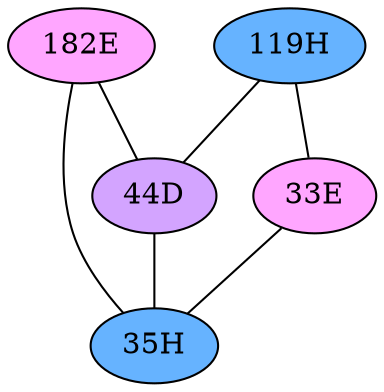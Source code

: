 // The Round Table
graph {
	"182E" [fillcolor="#FFA6FF" style=radial]
	"44D" [fillcolor="#D3A4FF" style=radial]
	"182E" -- "44D" [penwidth=1]
	"182E" [fillcolor="#FFA6FF" style=radial]
	"35H" [fillcolor="#66B3FF" style=radial]
	"182E" -- "35H" [penwidth=1]
	"119H" [fillcolor="#66B3FF" style=radial]
	"44D" [fillcolor="#D3A4FF" style=radial]
	"119H" -- "44D" [penwidth=1]
	"119H" [fillcolor="#66B3FF" style=radial]
	"33E" [fillcolor="#FFA6FF" style=radial]
	"119H" -- "33E" [penwidth=1]
	"44D" [fillcolor="#D3A4FF" style=radial]
	"35H" [fillcolor="#66B3FF" style=radial]
	"44D" -- "35H" [penwidth=1]
	"33E" [fillcolor="#FFA6FF" style=radial]
	"35H" [fillcolor="#66B3FF" style=radial]
	"33E" -- "35H" [penwidth=1]
}
